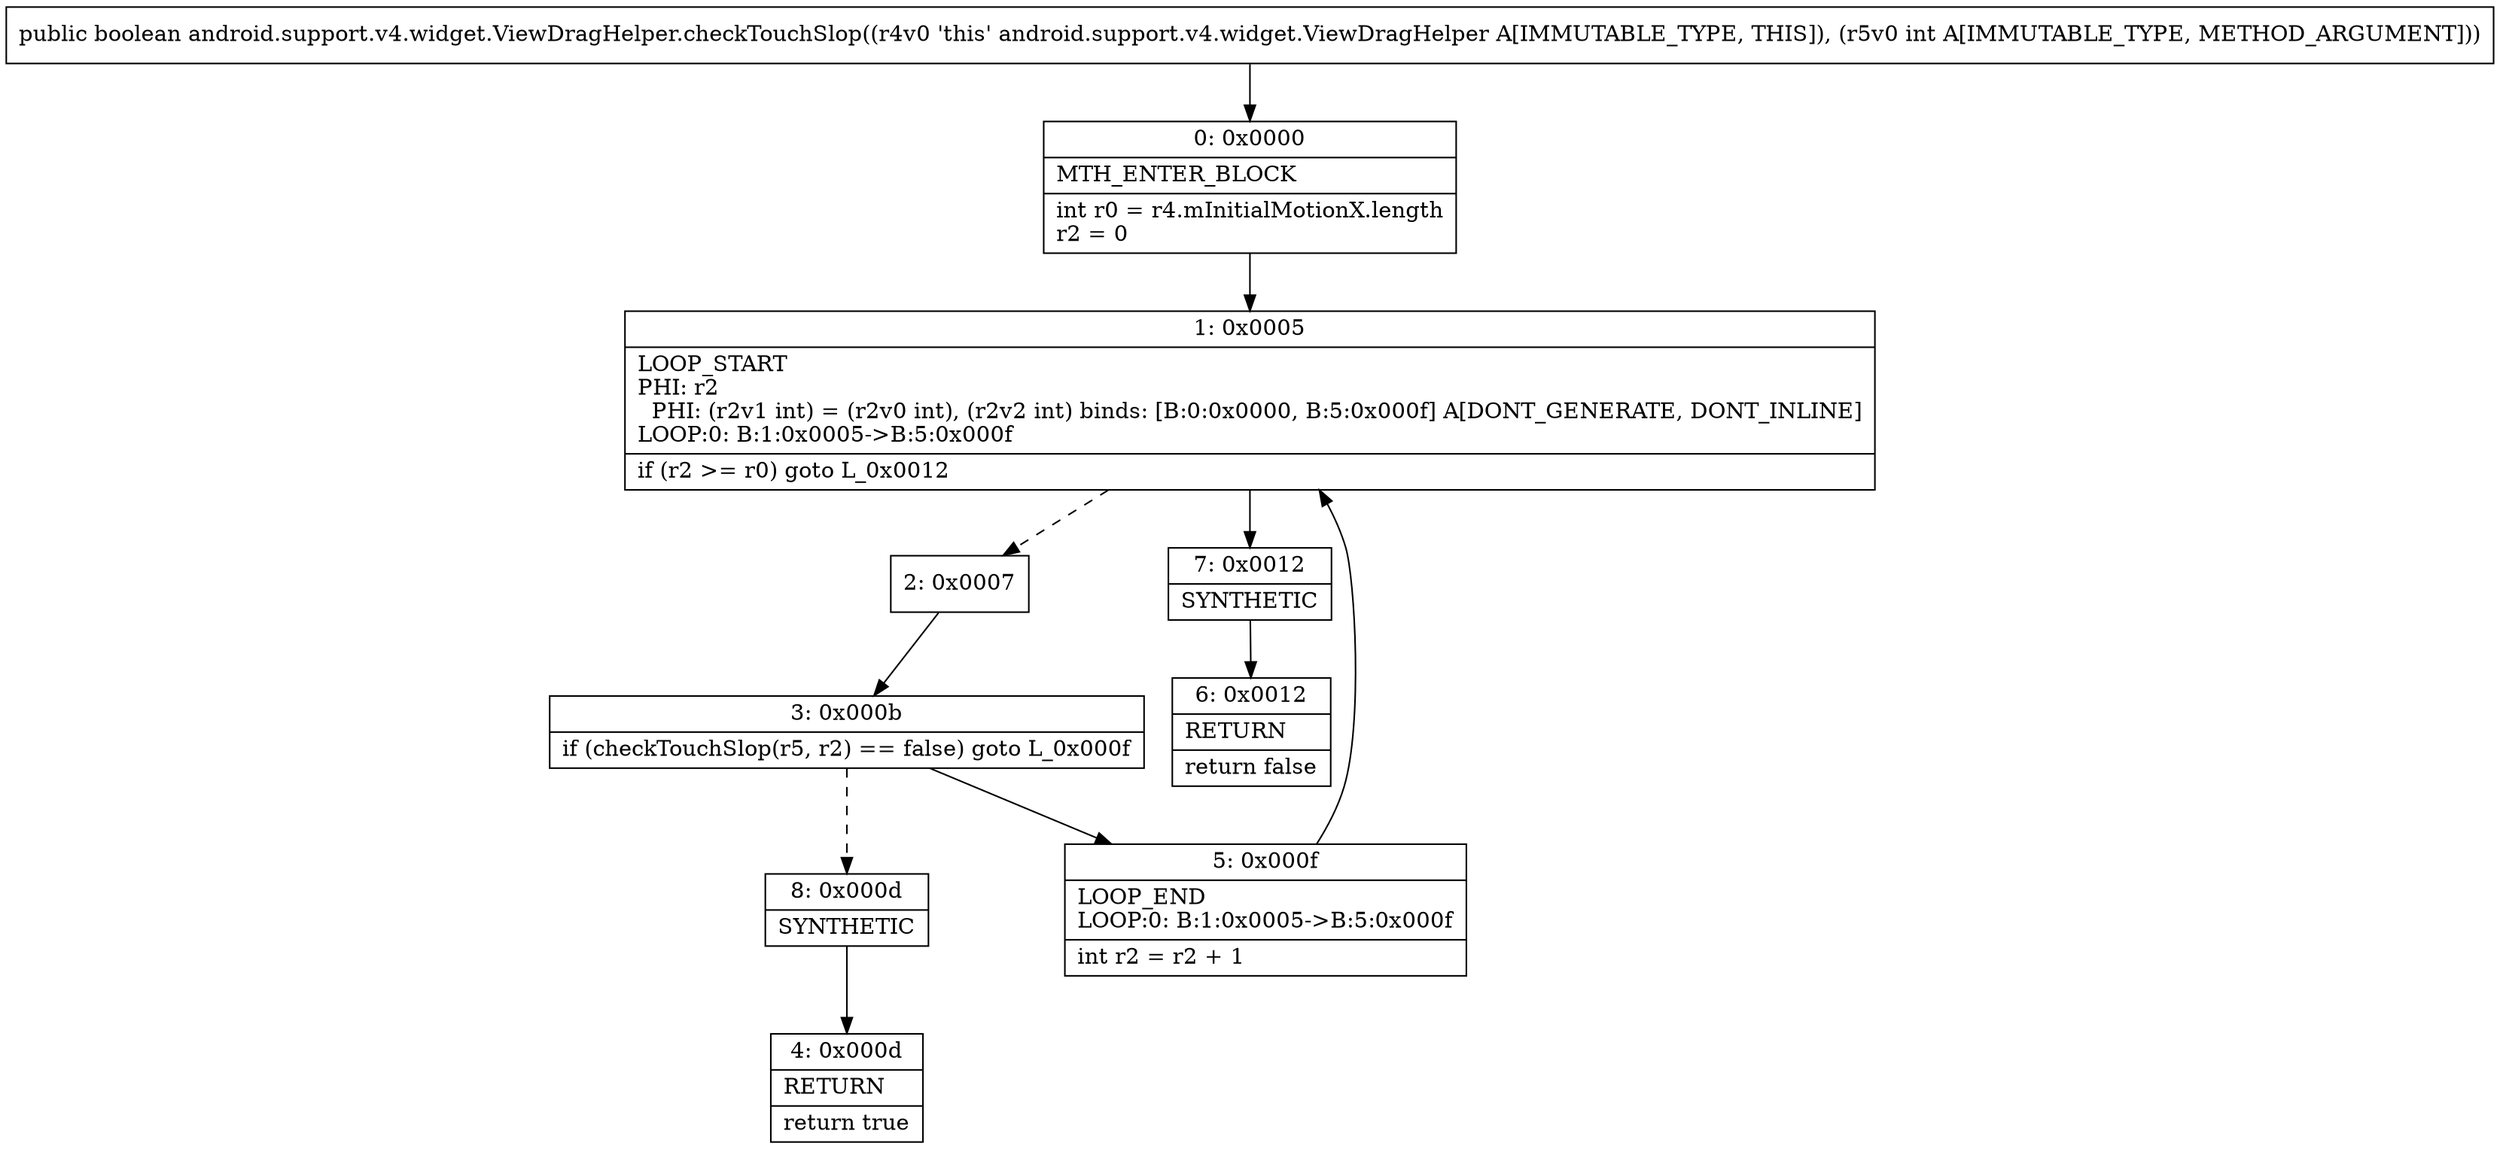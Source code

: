 digraph "CFG forandroid.support.v4.widget.ViewDragHelper.checkTouchSlop(I)Z" {
Node_0 [shape=record,label="{0\:\ 0x0000|MTH_ENTER_BLOCK\l|int r0 = r4.mInitialMotionX.length\lr2 = 0\l}"];
Node_1 [shape=record,label="{1\:\ 0x0005|LOOP_START\lPHI: r2 \l  PHI: (r2v1 int) = (r2v0 int), (r2v2 int) binds: [B:0:0x0000, B:5:0x000f] A[DONT_GENERATE, DONT_INLINE]\lLOOP:0: B:1:0x0005\-\>B:5:0x000f\l|if (r2 \>= r0) goto L_0x0012\l}"];
Node_2 [shape=record,label="{2\:\ 0x0007}"];
Node_3 [shape=record,label="{3\:\ 0x000b|if (checkTouchSlop(r5, r2) == false) goto L_0x000f\l}"];
Node_4 [shape=record,label="{4\:\ 0x000d|RETURN\l|return true\l}"];
Node_5 [shape=record,label="{5\:\ 0x000f|LOOP_END\lLOOP:0: B:1:0x0005\-\>B:5:0x000f\l|int r2 = r2 + 1\l}"];
Node_6 [shape=record,label="{6\:\ 0x0012|RETURN\l|return false\l}"];
Node_7 [shape=record,label="{7\:\ 0x0012|SYNTHETIC\l}"];
Node_8 [shape=record,label="{8\:\ 0x000d|SYNTHETIC\l}"];
MethodNode[shape=record,label="{public boolean android.support.v4.widget.ViewDragHelper.checkTouchSlop((r4v0 'this' android.support.v4.widget.ViewDragHelper A[IMMUTABLE_TYPE, THIS]), (r5v0 int A[IMMUTABLE_TYPE, METHOD_ARGUMENT])) }"];
MethodNode -> Node_0;
Node_0 -> Node_1;
Node_1 -> Node_2[style=dashed];
Node_1 -> Node_7;
Node_2 -> Node_3;
Node_3 -> Node_5;
Node_3 -> Node_8[style=dashed];
Node_5 -> Node_1;
Node_7 -> Node_6;
Node_8 -> Node_4;
}

